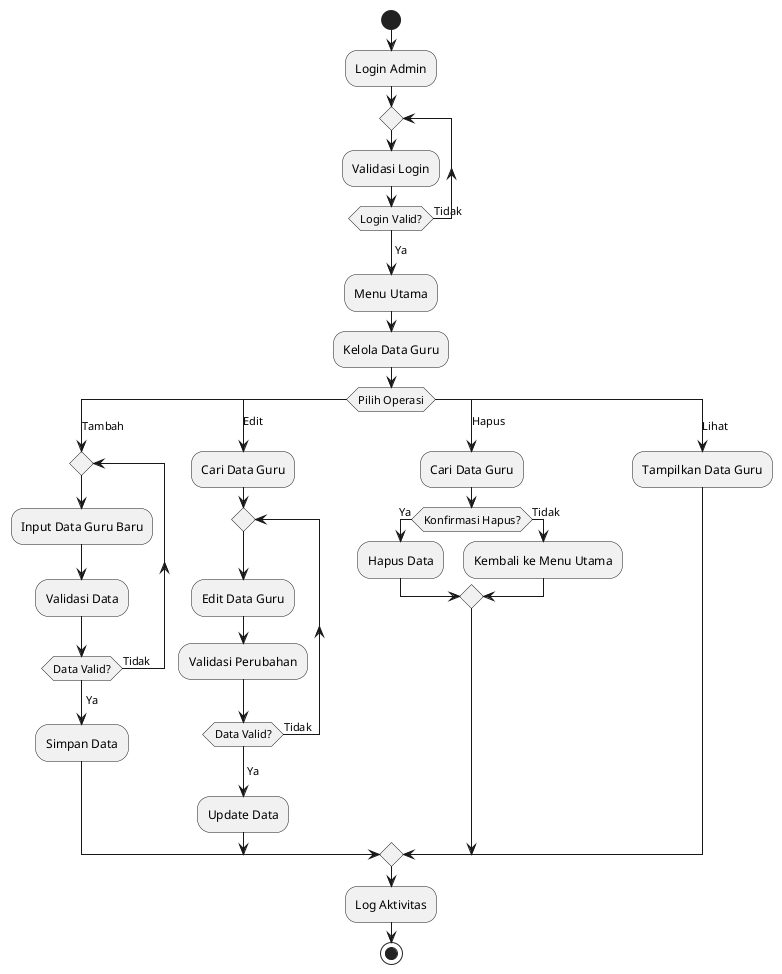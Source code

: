 @startuml Sistem Data Guru
skinparam backgroundColor #FFFFFF
skinparam handwritten false

start
:Login Admin;

repeat
    :Validasi Login;
repeat while (Login Valid?) is (Tidak)
->Ya;

:Menu Utama;
:Kelola Data Guru;

switch (Pilih Operasi)
    case (Tambah)
    repeat
        :Input Data Guru Baru;
        :Validasi Data;
    repeat while (Data Valid?) is (Tidak)
    ->Ya;
    :Simpan Data;
    
    case (Edit)
    :Cari Data Guru;
    repeat
        :Edit Data Guru;
        :Validasi Perubahan;
    repeat while (Data Valid?) is (Tidak)
    ->Ya;
    :Update Data;
    
    case (Hapus)
    :Cari Data Guru;
    if (Konfirmasi Hapus?) then (Ya)
        :Hapus Data;
    else (Tidak)
        :Kembali ke Menu Utama;
    endif
    
    case (Lihat)
    :Tampilkan Data Guru;
endswitch

:Log Aktivitas;

stop
@enduml